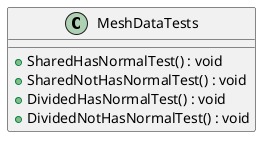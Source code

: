 @startuml
class MeshDataTests {
    + SharedHasNormalTest() : void
    + SharedNotHasNormalTest() : void
    + DividedHasNormalTest() : void
    + DividedNotHasNormalTest() : void
}
@enduml

